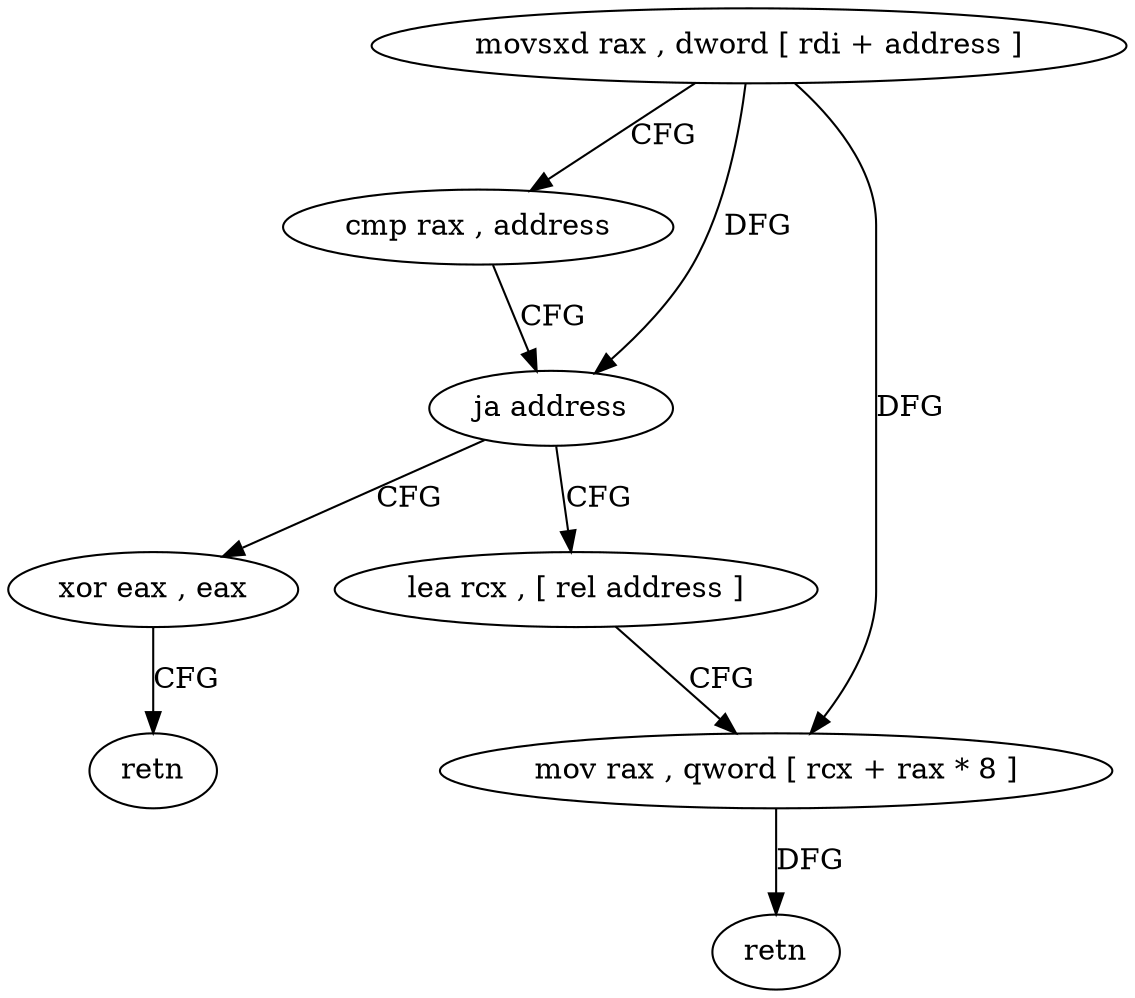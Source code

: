 digraph "func" {
"141104" [label = "movsxd rax , dword [ rdi + address ]" ]
"141108" [label = "cmp rax , address" ]
"141112" [label = "ja address" ]
"141126" [label = "xor eax , eax" ]
"141114" [label = "lea rcx , [ rel address ]" ]
"141128" [label = "retn" ]
"141121" [label = "mov rax , qword [ rcx + rax * 8 ]" ]
"141125" [label = "retn" ]
"141104" -> "141108" [ label = "CFG" ]
"141104" -> "141112" [ label = "DFG" ]
"141104" -> "141121" [ label = "DFG" ]
"141108" -> "141112" [ label = "CFG" ]
"141112" -> "141126" [ label = "CFG" ]
"141112" -> "141114" [ label = "CFG" ]
"141126" -> "141128" [ label = "CFG" ]
"141114" -> "141121" [ label = "CFG" ]
"141121" -> "141125" [ label = "DFG" ]
}
